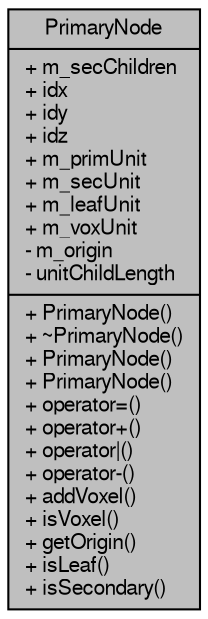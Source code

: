 digraph "PrimaryNode"
{
  edge [fontname="FreeSans",fontsize="10",labelfontname="FreeSans",labelfontsize="10"];
  node [fontname="FreeSans",fontsize="10",shape=record];
  Node1 [label="{PrimaryNode\n|+ m_secChildren\l+ idx\l+ idy\l+ idz\l+ m_primUnit\l+ m_secUnit\l+ m_leafUnit\l+ m_voxUnit\l- m_origin\l- unitChildLength\l|+ PrimaryNode()\l+ ~PrimaryNode()\l+ PrimaryNode()\l+ PrimaryNode()\l+ operator=()\l+ operator+()\l+ operator\|()\l+ operator-()\l+ addVoxel()\l+ isVoxel()\l+ getOrigin()\l+ isLeaf()\l+ isSecondary()\l}",height=0.2,width=0.4,color="black", fillcolor="grey75", style="filled", fontcolor="black"];
}
